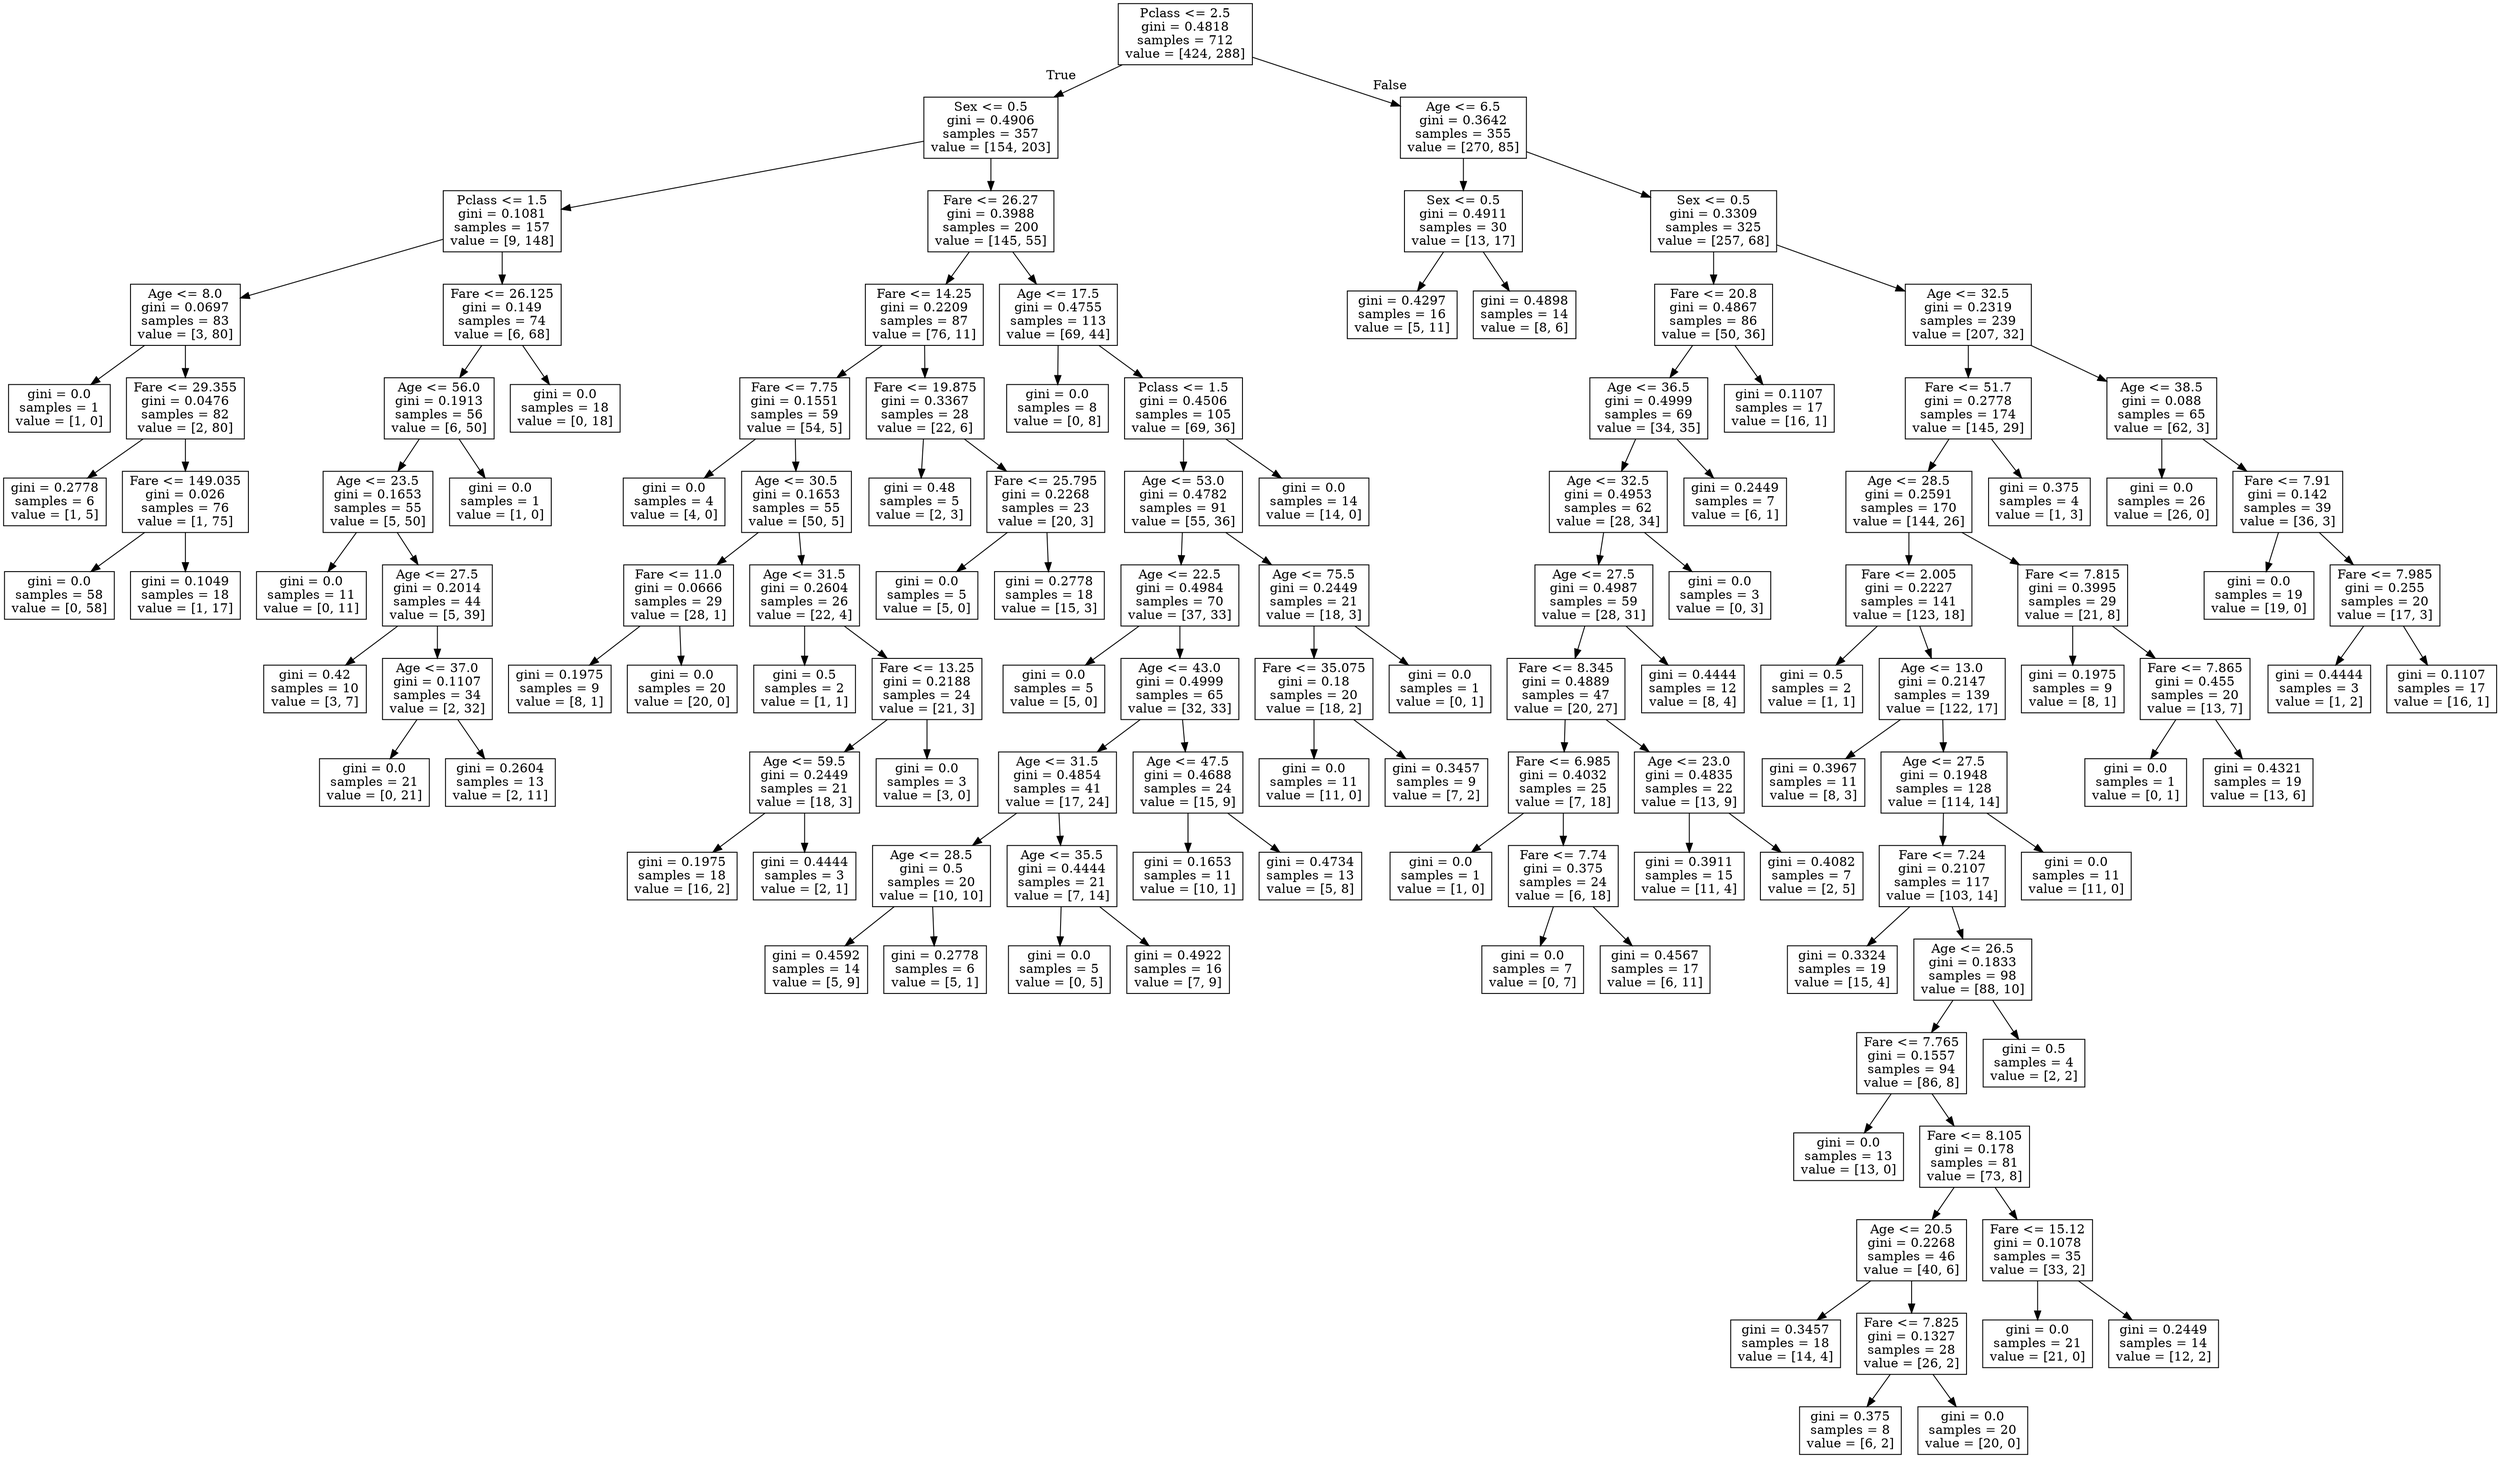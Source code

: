 digraph Tree {
node [shape=box] ;
0 [label="Pclass <= 2.5\ngini = 0.4818\nsamples = 712\nvalue = [424, 288]"] ;
1 [label="Sex <= 0.5\ngini = 0.4906\nsamples = 357\nvalue = [154, 203]"] ;
0 -> 1 [labeldistance=2.5, labelangle=45, headlabel="True"] ;
2 [label="Pclass <= 1.5\ngini = 0.1081\nsamples = 157\nvalue = [9, 148]"] ;
1 -> 2 ;
3 [label="Age <= 8.0\ngini = 0.0697\nsamples = 83\nvalue = [3, 80]"] ;
2 -> 3 ;
4 [label="gini = 0.0\nsamples = 1\nvalue = [1, 0]"] ;
3 -> 4 ;
5 [label="Fare <= 29.355\ngini = 0.0476\nsamples = 82\nvalue = [2, 80]"] ;
3 -> 5 ;
6 [label="gini = 0.2778\nsamples = 6\nvalue = [1, 5]"] ;
5 -> 6 ;
7 [label="Fare <= 149.035\ngini = 0.026\nsamples = 76\nvalue = [1, 75]"] ;
5 -> 7 ;
8 [label="gini = 0.0\nsamples = 58\nvalue = [0, 58]"] ;
7 -> 8 ;
9 [label="gini = 0.1049\nsamples = 18\nvalue = [1, 17]"] ;
7 -> 9 ;
10 [label="Fare <= 26.125\ngini = 0.149\nsamples = 74\nvalue = [6, 68]"] ;
2 -> 10 ;
11 [label="Age <= 56.0\ngini = 0.1913\nsamples = 56\nvalue = [6, 50]"] ;
10 -> 11 ;
12 [label="Age <= 23.5\ngini = 0.1653\nsamples = 55\nvalue = [5, 50]"] ;
11 -> 12 ;
13 [label="gini = 0.0\nsamples = 11\nvalue = [0, 11]"] ;
12 -> 13 ;
14 [label="Age <= 27.5\ngini = 0.2014\nsamples = 44\nvalue = [5, 39]"] ;
12 -> 14 ;
15 [label="gini = 0.42\nsamples = 10\nvalue = [3, 7]"] ;
14 -> 15 ;
16 [label="Age <= 37.0\ngini = 0.1107\nsamples = 34\nvalue = [2, 32]"] ;
14 -> 16 ;
17 [label="gini = 0.0\nsamples = 21\nvalue = [0, 21]"] ;
16 -> 17 ;
18 [label="gini = 0.2604\nsamples = 13\nvalue = [2, 11]"] ;
16 -> 18 ;
19 [label="gini = 0.0\nsamples = 1\nvalue = [1, 0]"] ;
11 -> 19 ;
20 [label="gini = 0.0\nsamples = 18\nvalue = [0, 18]"] ;
10 -> 20 ;
21 [label="Fare <= 26.27\ngini = 0.3988\nsamples = 200\nvalue = [145, 55]"] ;
1 -> 21 ;
22 [label="Fare <= 14.25\ngini = 0.2209\nsamples = 87\nvalue = [76, 11]"] ;
21 -> 22 ;
23 [label="Fare <= 7.75\ngini = 0.1551\nsamples = 59\nvalue = [54, 5]"] ;
22 -> 23 ;
24 [label="gini = 0.0\nsamples = 4\nvalue = [4, 0]"] ;
23 -> 24 ;
25 [label="Age <= 30.5\ngini = 0.1653\nsamples = 55\nvalue = [50, 5]"] ;
23 -> 25 ;
26 [label="Fare <= 11.0\ngini = 0.0666\nsamples = 29\nvalue = [28, 1]"] ;
25 -> 26 ;
27 [label="gini = 0.1975\nsamples = 9\nvalue = [8, 1]"] ;
26 -> 27 ;
28 [label="gini = 0.0\nsamples = 20\nvalue = [20, 0]"] ;
26 -> 28 ;
29 [label="Age <= 31.5\ngini = 0.2604\nsamples = 26\nvalue = [22, 4]"] ;
25 -> 29 ;
30 [label="gini = 0.5\nsamples = 2\nvalue = [1, 1]"] ;
29 -> 30 ;
31 [label="Fare <= 13.25\ngini = 0.2188\nsamples = 24\nvalue = [21, 3]"] ;
29 -> 31 ;
32 [label="Age <= 59.5\ngini = 0.2449\nsamples = 21\nvalue = [18, 3]"] ;
31 -> 32 ;
33 [label="gini = 0.1975\nsamples = 18\nvalue = [16, 2]"] ;
32 -> 33 ;
34 [label="gini = 0.4444\nsamples = 3\nvalue = [2, 1]"] ;
32 -> 34 ;
35 [label="gini = 0.0\nsamples = 3\nvalue = [3, 0]"] ;
31 -> 35 ;
36 [label="Fare <= 19.875\ngini = 0.3367\nsamples = 28\nvalue = [22, 6]"] ;
22 -> 36 ;
37 [label="gini = 0.48\nsamples = 5\nvalue = [2, 3]"] ;
36 -> 37 ;
38 [label="Fare <= 25.795\ngini = 0.2268\nsamples = 23\nvalue = [20, 3]"] ;
36 -> 38 ;
39 [label="gini = 0.0\nsamples = 5\nvalue = [5, 0]"] ;
38 -> 39 ;
40 [label="gini = 0.2778\nsamples = 18\nvalue = [15, 3]"] ;
38 -> 40 ;
41 [label="Age <= 17.5\ngini = 0.4755\nsamples = 113\nvalue = [69, 44]"] ;
21 -> 41 ;
42 [label="gini = 0.0\nsamples = 8\nvalue = [0, 8]"] ;
41 -> 42 ;
43 [label="Pclass <= 1.5\ngini = 0.4506\nsamples = 105\nvalue = [69, 36]"] ;
41 -> 43 ;
44 [label="Age <= 53.0\ngini = 0.4782\nsamples = 91\nvalue = [55, 36]"] ;
43 -> 44 ;
45 [label="Age <= 22.5\ngini = 0.4984\nsamples = 70\nvalue = [37, 33]"] ;
44 -> 45 ;
46 [label="gini = 0.0\nsamples = 5\nvalue = [5, 0]"] ;
45 -> 46 ;
47 [label="Age <= 43.0\ngini = 0.4999\nsamples = 65\nvalue = [32, 33]"] ;
45 -> 47 ;
48 [label="Age <= 31.5\ngini = 0.4854\nsamples = 41\nvalue = [17, 24]"] ;
47 -> 48 ;
49 [label="Age <= 28.5\ngini = 0.5\nsamples = 20\nvalue = [10, 10]"] ;
48 -> 49 ;
50 [label="gini = 0.4592\nsamples = 14\nvalue = [5, 9]"] ;
49 -> 50 ;
51 [label="gini = 0.2778\nsamples = 6\nvalue = [5, 1]"] ;
49 -> 51 ;
52 [label="Age <= 35.5\ngini = 0.4444\nsamples = 21\nvalue = [7, 14]"] ;
48 -> 52 ;
53 [label="gini = 0.0\nsamples = 5\nvalue = [0, 5]"] ;
52 -> 53 ;
54 [label="gini = 0.4922\nsamples = 16\nvalue = [7, 9]"] ;
52 -> 54 ;
55 [label="Age <= 47.5\ngini = 0.4688\nsamples = 24\nvalue = [15, 9]"] ;
47 -> 55 ;
56 [label="gini = 0.1653\nsamples = 11\nvalue = [10, 1]"] ;
55 -> 56 ;
57 [label="gini = 0.4734\nsamples = 13\nvalue = [5, 8]"] ;
55 -> 57 ;
58 [label="Age <= 75.5\ngini = 0.2449\nsamples = 21\nvalue = [18, 3]"] ;
44 -> 58 ;
59 [label="Fare <= 35.075\ngini = 0.18\nsamples = 20\nvalue = [18, 2]"] ;
58 -> 59 ;
60 [label="gini = 0.0\nsamples = 11\nvalue = [11, 0]"] ;
59 -> 60 ;
61 [label="gini = 0.3457\nsamples = 9\nvalue = [7, 2]"] ;
59 -> 61 ;
62 [label="gini = 0.0\nsamples = 1\nvalue = [0, 1]"] ;
58 -> 62 ;
63 [label="gini = 0.0\nsamples = 14\nvalue = [14, 0]"] ;
43 -> 63 ;
64 [label="Age <= 6.5\ngini = 0.3642\nsamples = 355\nvalue = [270, 85]"] ;
0 -> 64 [labeldistance=2.5, labelangle=-45, headlabel="False"] ;
65 [label="Sex <= 0.5\ngini = 0.4911\nsamples = 30\nvalue = [13, 17]"] ;
64 -> 65 ;
66 [label="gini = 0.4297\nsamples = 16\nvalue = [5, 11]"] ;
65 -> 66 ;
67 [label="gini = 0.4898\nsamples = 14\nvalue = [8, 6]"] ;
65 -> 67 ;
68 [label="Sex <= 0.5\ngini = 0.3309\nsamples = 325\nvalue = [257, 68]"] ;
64 -> 68 ;
69 [label="Fare <= 20.8\ngini = 0.4867\nsamples = 86\nvalue = [50, 36]"] ;
68 -> 69 ;
70 [label="Age <= 36.5\ngini = 0.4999\nsamples = 69\nvalue = [34, 35]"] ;
69 -> 70 ;
71 [label="Age <= 32.5\ngini = 0.4953\nsamples = 62\nvalue = [28, 34]"] ;
70 -> 71 ;
72 [label="Age <= 27.5\ngini = 0.4987\nsamples = 59\nvalue = [28, 31]"] ;
71 -> 72 ;
73 [label="Fare <= 8.345\ngini = 0.4889\nsamples = 47\nvalue = [20, 27]"] ;
72 -> 73 ;
74 [label="Fare <= 6.985\ngini = 0.4032\nsamples = 25\nvalue = [7, 18]"] ;
73 -> 74 ;
75 [label="gini = 0.0\nsamples = 1\nvalue = [1, 0]"] ;
74 -> 75 ;
76 [label="Fare <= 7.74\ngini = 0.375\nsamples = 24\nvalue = [6, 18]"] ;
74 -> 76 ;
77 [label="gini = 0.0\nsamples = 7\nvalue = [0, 7]"] ;
76 -> 77 ;
78 [label="gini = 0.4567\nsamples = 17\nvalue = [6, 11]"] ;
76 -> 78 ;
79 [label="Age <= 23.0\ngini = 0.4835\nsamples = 22\nvalue = [13, 9]"] ;
73 -> 79 ;
80 [label="gini = 0.3911\nsamples = 15\nvalue = [11, 4]"] ;
79 -> 80 ;
81 [label="gini = 0.4082\nsamples = 7\nvalue = [2, 5]"] ;
79 -> 81 ;
82 [label="gini = 0.4444\nsamples = 12\nvalue = [8, 4]"] ;
72 -> 82 ;
83 [label="gini = 0.0\nsamples = 3\nvalue = [0, 3]"] ;
71 -> 83 ;
84 [label="gini = 0.2449\nsamples = 7\nvalue = [6, 1]"] ;
70 -> 84 ;
85 [label="gini = 0.1107\nsamples = 17\nvalue = [16, 1]"] ;
69 -> 85 ;
86 [label="Age <= 32.5\ngini = 0.2319\nsamples = 239\nvalue = [207, 32]"] ;
68 -> 86 ;
87 [label="Fare <= 51.7\ngini = 0.2778\nsamples = 174\nvalue = [145, 29]"] ;
86 -> 87 ;
88 [label="Age <= 28.5\ngini = 0.2591\nsamples = 170\nvalue = [144, 26]"] ;
87 -> 88 ;
89 [label="Fare <= 2.005\ngini = 0.2227\nsamples = 141\nvalue = [123, 18]"] ;
88 -> 89 ;
90 [label="gini = 0.5\nsamples = 2\nvalue = [1, 1]"] ;
89 -> 90 ;
91 [label="Age <= 13.0\ngini = 0.2147\nsamples = 139\nvalue = [122, 17]"] ;
89 -> 91 ;
92 [label="gini = 0.3967\nsamples = 11\nvalue = [8, 3]"] ;
91 -> 92 ;
93 [label="Age <= 27.5\ngini = 0.1948\nsamples = 128\nvalue = [114, 14]"] ;
91 -> 93 ;
94 [label="Fare <= 7.24\ngini = 0.2107\nsamples = 117\nvalue = [103, 14]"] ;
93 -> 94 ;
95 [label="gini = 0.3324\nsamples = 19\nvalue = [15, 4]"] ;
94 -> 95 ;
96 [label="Age <= 26.5\ngini = 0.1833\nsamples = 98\nvalue = [88, 10]"] ;
94 -> 96 ;
97 [label="Fare <= 7.765\ngini = 0.1557\nsamples = 94\nvalue = [86, 8]"] ;
96 -> 97 ;
98 [label="gini = 0.0\nsamples = 13\nvalue = [13, 0]"] ;
97 -> 98 ;
99 [label="Fare <= 8.105\ngini = 0.178\nsamples = 81\nvalue = [73, 8]"] ;
97 -> 99 ;
100 [label="Age <= 20.5\ngini = 0.2268\nsamples = 46\nvalue = [40, 6]"] ;
99 -> 100 ;
101 [label="gini = 0.3457\nsamples = 18\nvalue = [14, 4]"] ;
100 -> 101 ;
102 [label="Fare <= 7.825\ngini = 0.1327\nsamples = 28\nvalue = [26, 2]"] ;
100 -> 102 ;
103 [label="gini = 0.375\nsamples = 8\nvalue = [6, 2]"] ;
102 -> 103 ;
104 [label="gini = 0.0\nsamples = 20\nvalue = [20, 0]"] ;
102 -> 104 ;
105 [label="Fare <= 15.12\ngini = 0.1078\nsamples = 35\nvalue = [33, 2]"] ;
99 -> 105 ;
106 [label="gini = 0.0\nsamples = 21\nvalue = [21, 0]"] ;
105 -> 106 ;
107 [label="gini = 0.2449\nsamples = 14\nvalue = [12, 2]"] ;
105 -> 107 ;
108 [label="gini = 0.5\nsamples = 4\nvalue = [2, 2]"] ;
96 -> 108 ;
109 [label="gini = 0.0\nsamples = 11\nvalue = [11, 0]"] ;
93 -> 109 ;
110 [label="Fare <= 7.815\ngini = 0.3995\nsamples = 29\nvalue = [21, 8]"] ;
88 -> 110 ;
111 [label="gini = 0.1975\nsamples = 9\nvalue = [8, 1]"] ;
110 -> 111 ;
112 [label="Fare <= 7.865\ngini = 0.455\nsamples = 20\nvalue = [13, 7]"] ;
110 -> 112 ;
113 [label="gini = 0.0\nsamples = 1\nvalue = [0, 1]"] ;
112 -> 113 ;
114 [label="gini = 0.4321\nsamples = 19\nvalue = [13, 6]"] ;
112 -> 114 ;
115 [label="gini = 0.375\nsamples = 4\nvalue = [1, 3]"] ;
87 -> 115 ;
116 [label="Age <= 38.5\ngini = 0.088\nsamples = 65\nvalue = [62, 3]"] ;
86 -> 116 ;
117 [label="gini = 0.0\nsamples = 26\nvalue = [26, 0]"] ;
116 -> 117 ;
118 [label="Fare <= 7.91\ngini = 0.142\nsamples = 39\nvalue = [36, 3]"] ;
116 -> 118 ;
119 [label="gini = 0.0\nsamples = 19\nvalue = [19, 0]"] ;
118 -> 119 ;
120 [label="Fare <= 7.985\ngini = 0.255\nsamples = 20\nvalue = [17, 3]"] ;
118 -> 120 ;
121 [label="gini = 0.4444\nsamples = 3\nvalue = [1, 2]"] ;
120 -> 121 ;
122 [label="gini = 0.1107\nsamples = 17\nvalue = [16, 1]"] ;
120 -> 122 ;
}